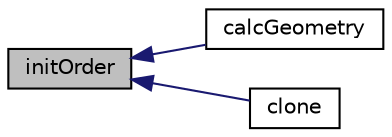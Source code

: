 digraph "initOrder"
{
  bgcolor="transparent";
  edge [fontname="Helvetica",fontsize="10",labelfontname="Helvetica",labelfontsize="10"];
  node [fontname="Helvetica",fontsize="10",shape=record];
  rankdir="LR";
  Node777 [label="initOrder",height=0.2,width=0.4,color="black", fillcolor="grey75", style="filled", fontcolor="black"];
  Node777 -> Node778 [dir="back",color="midnightblue",fontsize="10",style="solid",fontname="Helvetica"];
  Node778 [label="calcGeometry",height=0.2,width=0.4,color="black",URL="$a26057.html#aa87953b847e1d3217ab9791b38f7743e",tooltip="Calculate the patch geometry. "];
  Node777 -> Node779 [dir="back",color="midnightblue",fontsize="10",style="solid",fontname="Helvetica"];
  Node779 [label="clone",height=0.2,width=0.4,color="black",URL="$a26057.html#afff6d4f7511147e0c8a4b8a5448296ec",tooltip="Construct and return a clone, resetting the face list. "];
}
